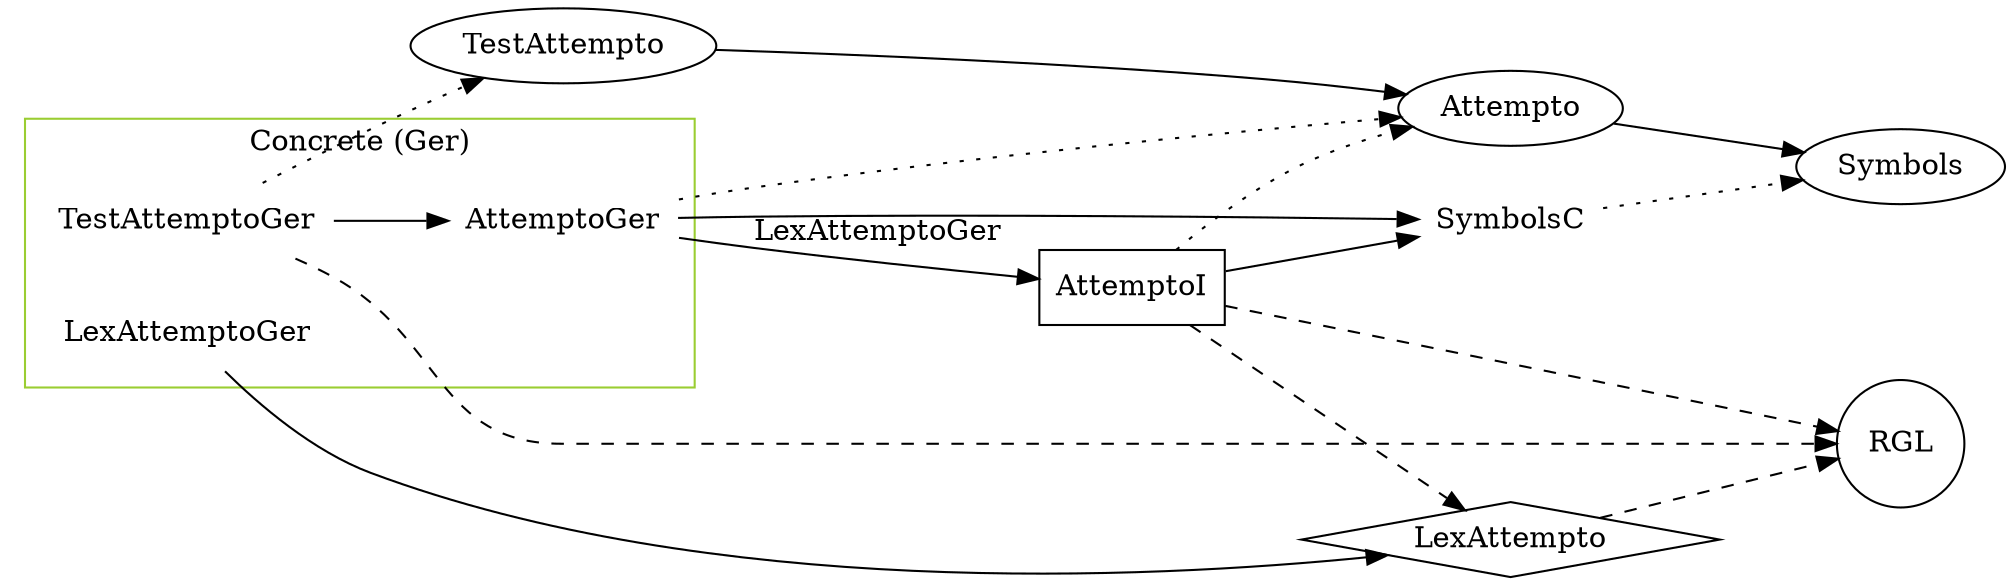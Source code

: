 digraph G {

rankdir = LR;

node [shape = "plaintext"];
edge [arrowsize=1 color=black];

subgraph cluster_0 {
	label = "Concrete (Ger)";
	color = "yellowgreen";

	AttemptoGer;
	LexAttemptoGer;
	TestAttemptoGer;
}

// RGL
RGL [shape = "circle"];

// Abstract (ellipse)
Attempto [shape = "ellipse"];
Symbols [shape = "ellipse"];
TestAttempto [shape = "ellipse"];

// Incomplete (rect)
AttemptoI [shape = "rect"];

// Interface (diamond)
LexAttempto [shape = "diamond"];

// Concrete
SymbolsC;
AttemptoGer;
TestAttemptoGer;

// Instance
LexAttemptoGer;

// TODO: what is the correct convention?
// dotted = concrete
// dashed = opens
// solid = extends

Attempto -> Symbols;

SymbolsC -> Symbols [style = "dotted"];

AttemptoI -> Attempto [style = "dotted"];
AttemptoI -> SymbolsC;
AttemptoI -> LexAttempto [style = "dashed"];

TestAttempto -> Attempto;

AttemptoGer -> Attempto [style = "dotted"];
AttemptoGer -> SymbolsC;
AttemptoGer -> AttemptoI [label = "LexAttemptoGer"];

LexAttemptoGer -> LexAttempto;
TestAttemptoGer -> TestAttempto [style = "dotted"];
TestAttemptoGer -> AttemptoGer;

AttemptoI -> RGL [style = "dashed"];
LexAttempto -> RGL [style = "dashed"];
TestAttemptoGer -> RGL [style = "dashed"];
}

